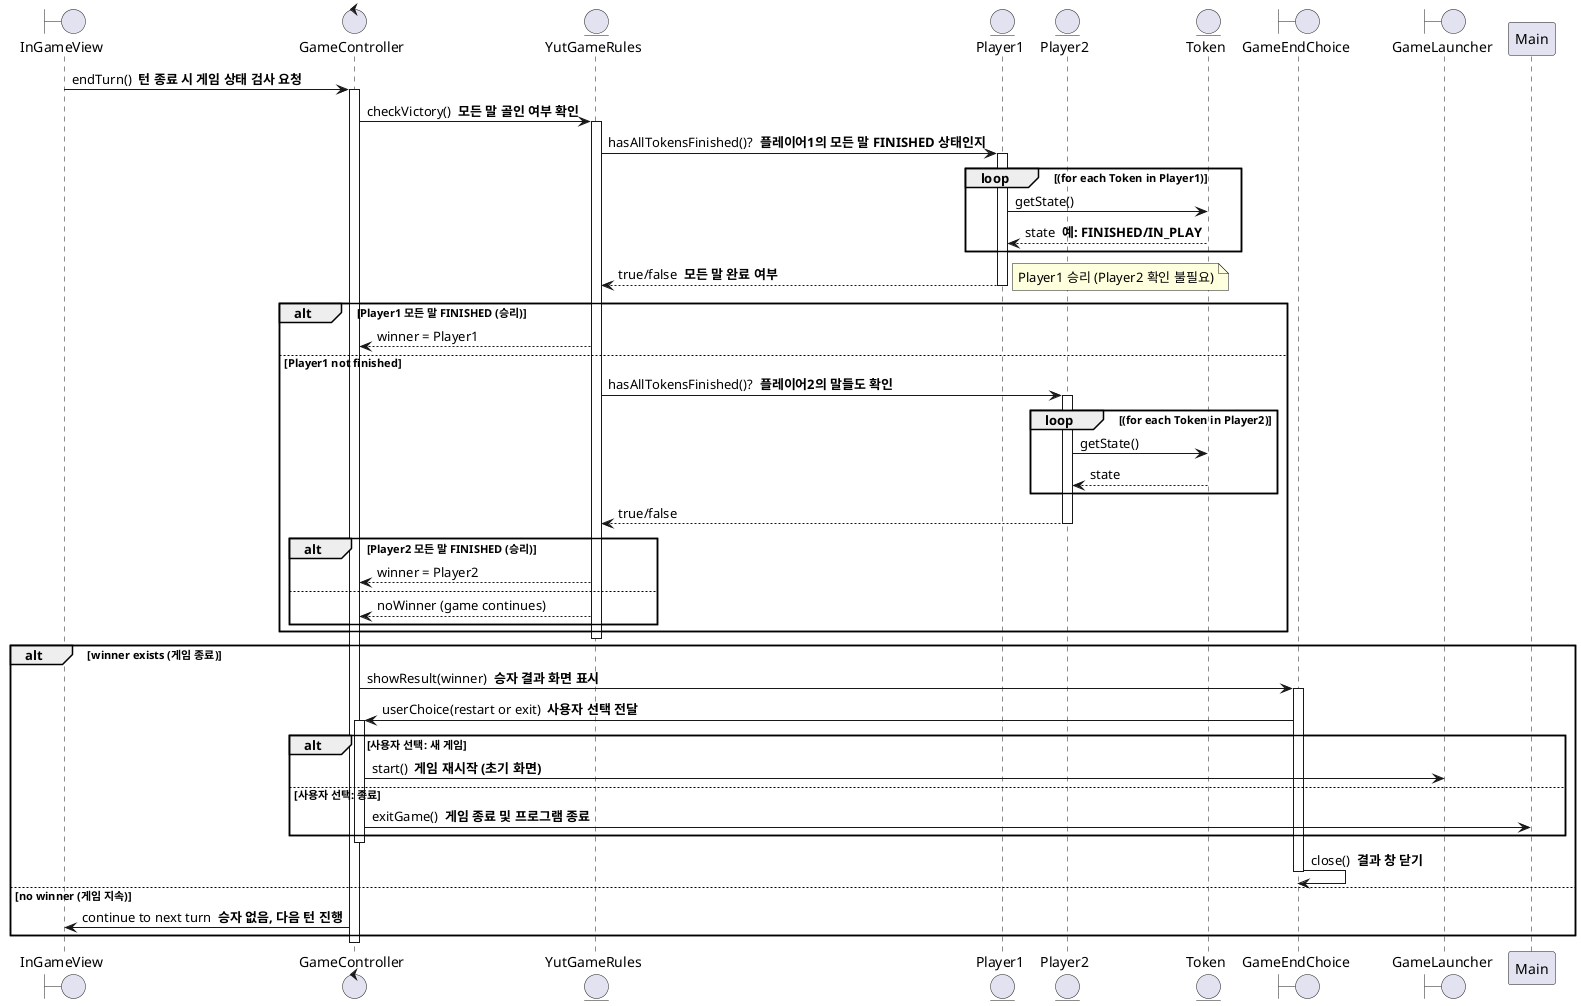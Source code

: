 @startuml
boundary InGameView
control GameController
entity YutGameRules
entity Player1
entity Player2
entity Token
boundary GameEndChoice
boundary GameLauncher

InGameView -> GameController: endTurn()  **턴 종료 시 게임 상태 검사 요청**
activate GameController

GameController -> YutGameRules: checkVictory()  **모든 말 골인 여부 확인**
activate YutGameRules

YutGameRules -> Player1: hasAllTokensFinished()?  **플레이어1의 모든 말 FINISHED 상태인지**
activate Player1
loop (for each Token in Player1)
    Player1 -> Token: getState()
    Token --> Player1: state  **예: FINISHED/IN_PLAY**
end
Player1 --> YutGameRules: true/false  **모든 말 완료 여부**
deactivate Player1

alt **Player1 모든 말 FINISHED (승리)**
    note right: Player1 승리 (Player2 확인 불필요)
    YutGameRules --> GameController: winner = Player1
else **Player1 not finished**
    YutGameRules -> Player2: hasAllTokensFinished()?  **플레이어2의 말들도 확인**
    activate Player2
    loop (for each Token in Player2)
        Player2 -> Token: getState()
        Token --> Player2: state
    end
    Player2 --> YutGameRules: true/false
    deactivate Player2

    alt **Player2 모든 말 FINISHED (승리)**
        YutGameRules --> GameController: winner = Player2
    else
        YutGameRules --> GameController: noWinner (game continues)
    end
end
deactivate YutGameRules

alt **winner exists (게임 종료)**
    GameController -> GameEndChoice: showResult(winner)  **승자 결과 화면 표시**
    activate GameEndChoice
    GameEndChoice -> GameController: userChoice(restart or exit)  **사용자 선택 전달**
    activate GameController

    alt **사용자 선택: 새 게임**
        GameController -> GameLauncher: start()  **게임 재시작 (초기 화면)**
    else **사용자 선택: 종료**
        GameController -> Main: exitGame()  **게임 종료 및 프로그램 종료**
    end
    deactivate GameController
    GameEndChoice -> GameEndChoice: close()  **결과 창 닫기**
    deactivate GameEndChoice

else **no winner (게임 지속)**
    GameController -> InGameView: continue to next turn  **승자 없음, 다음 턴 진행**
end

deactivate GameController
@enduml
